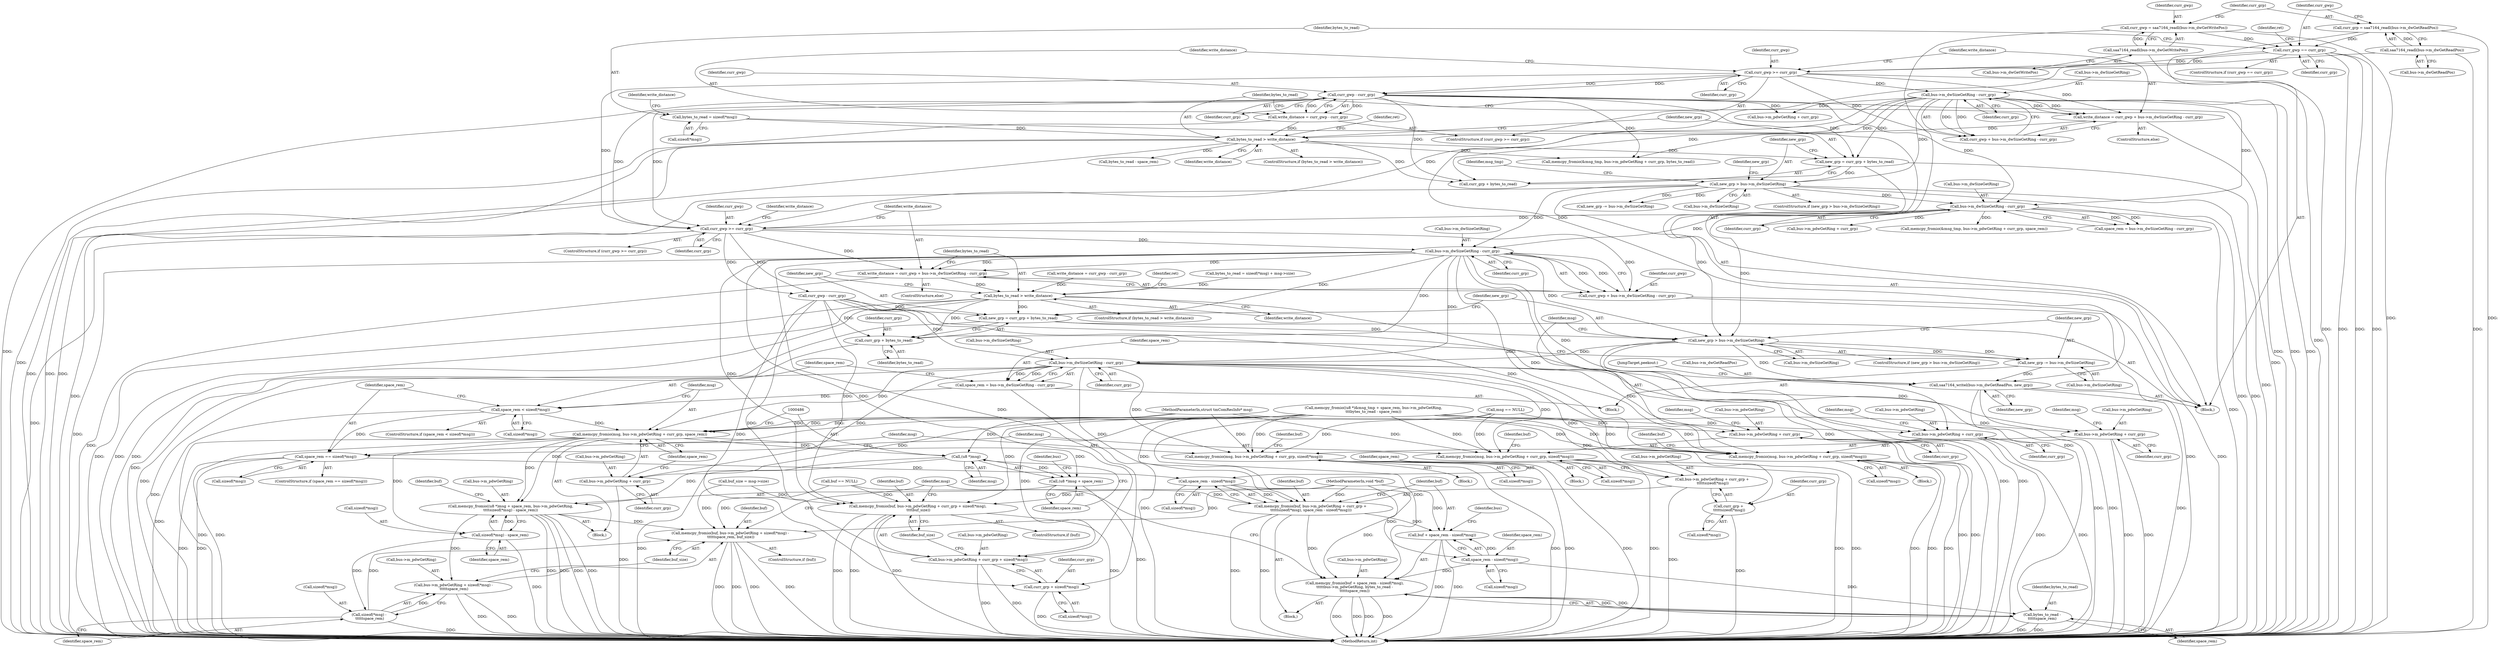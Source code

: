 digraph "1_media-tree_354dd3924a2e43806774953de536257548b5002c@pointer" {
"1000430" [label="(Call,bus->m_dwSizeGetRing - curr_grp)"];
"1000253" [label="(Call,new_grp > bus->m_dwSizeGetRing)"];
"1000247" [label="(Call,new_grp = curr_grp + bytes_to_read)"];
"1000225" [label="(Call,curr_gwp - curr_grp)"];
"1000220" [label="(Call,curr_gwp >= curr_grp)"];
"1000203" [label="(Call,curr_gwp == curr_grp)"];
"1000190" [label="(Call,curr_gwp = saa7164_readl(bus->m_dwGetWritePos))"];
"1000192" [label="(Call,saa7164_readl(bus->m_dwGetWritePos))"];
"1000196" [label="(Call,curr_grp = saa7164_readl(bus->m_dwGetReadPos))"];
"1000198" [label="(Call,saa7164_readl(bus->m_dwGetReadPos))"];
"1000233" [label="(Call,bus->m_dwSizeGetRing - curr_grp)"];
"1000239" [label="(Call,bytes_to_read > write_distance)"];
"1000211" [label="(Call,bytes_to_read = sizeof(*msg))"];
"1000229" [label="(Call,write_distance = curr_gwp + bus->m_dwSizeGetRing - curr_grp)"];
"1000223" [label="(Call,write_distance = curr_gwp - curr_grp)"];
"1000266" [label="(Call,bus->m_dwSizeGetRing - curr_grp)"];
"1000417" [label="(Call,curr_gwp >= curr_grp)"];
"1000426" [label="(Call,write_distance = curr_gwp + bus->m_dwSizeGetRing - curr_grp)"];
"1000436" [label="(Call,bytes_to_read > write_distance)"];
"1000444" [label="(Call,new_grp = curr_grp + bytes_to_read)"];
"1000450" [label="(Call,new_grp > bus->m_dwSizeGetRing)"];
"1000456" [label="(Call,new_grp -= bus->m_dwSizeGetRing)"];
"1000638" [label="(Call,saa7164_writel(bus->m_dwGetReadPos, new_grp))"];
"1000463" [label="(Call,bus->m_dwSizeGetRing - curr_grp)"];
"1000461" [label="(Call,space_rem = bus->m_dwSizeGetRing - curr_grp)"];
"1000469" [label="(Call,space_rem < sizeof(*msg))"];
"1000475" [label="(Call,memcpy_fromio(msg, bus->m_pdwGetRing + curr_grp, space_rem))"];
"1000483" [label="(Call,memcpy_fromio((u8 *)msg + space_rem, bus->m_pdwGetRing,\n\t\t\t\tsizeof(*msg) - space_rem))"];
"1000499" [label="(Call,memcpy_fromio(buf, bus->m_pdwGetRing + sizeof(*msg) -\n \t\t\t\t\tspace_rem, buf_size))"];
"1000501" [label="(Call,bus->m_pdwGetRing + sizeof(*msg) -\n \t\t\t\t\tspace_rem)"];
"1000485" [label="(Call,(u8 *)msg)"];
"1000484" [label="(Call,(u8 *)msg + space_rem)"];
"1000492" [label="(Call,sizeof(*msg) - space_rem)"];
"1000505" [label="(Call,sizeof(*msg) -\n \t\t\t\t\tspace_rem)"];
"1000513" [label="(Call,space_rem == sizeof(*msg))"];
"1000563" [label="(Call,space_rem - sizeof(*msg))"];
"1000552" [label="(Call,memcpy_fromio(buf, bus->m_pdwGetRing + curr_grp +\n \t\t\t\t\tsizeof(*msg), space_rem - sizeof(*msg)))"];
"1000568" [label="(Call,memcpy_fromio(buf + space_rem - sizeof(*msg),\n\t\t\t\t\tbus->m_pdwGetRing, bytes_to_read -\n\t\t\t\t\tspace_rem))"];
"1000569" [label="(Call,buf + space_rem - sizeof(*msg))"];
"1000571" [label="(Call,space_rem - sizeof(*msg))"];
"1000579" [label="(Call,bytes_to_read -\n\t\t\t\t\tspace_rem)"];
"1000477" [label="(Call,bus->m_pdwGetRing + curr_grp)"];
"1000519" [label="(Call,memcpy_fromio(msg, bus->m_pdwGetRing + curr_grp, sizeof(*msg)))"];
"1000521" [label="(Call,bus->m_pdwGetRing + curr_grp)"];
"1000539" [label="(Call,memcpy_fromio(msg, bus->m_pdwGetRing + curr_grp, sizeof(*msg)))"];
"1000541" [label="(Call,bus->m_pdwGetRing + curr_grp)"];
"1000554" [label="(Call,bus->m_pdwGetRing + curr_grp +\n \t\t\t\t\tsizeof(*msg))"];
"1000558" [label="(Call,curr_grp +\n \t\t\t\t\tsizeof(*msg))"];
"1000446" [label="(Call,curr_grp + bytes_to_read)"];
"1000428" [label="(Call,curr_gwp + bus->m_dwSizeGetRing - curr_grp)"];
"1000584" [label="(Call,memcpy_fromio(msg, bus->m_pdwGetRing + curr_grp, sizeof(*msg)))"];
"1000586" [label="(Call,bus->m_pdwGetRing + curr_grp)"];
"1000596" [label="(Call,memcpy_fromio(buf, bus->m_pdwGetRing + curr_grp + sizeof(*msg),\n \t\t\t\tbuf_size))"];
"1000598" [label="(Call,bus->m_pdwGetRing + curr_grp + sizeof(*msg))"];
"1000602" [label="(Call,curr_grp + sizeof(*msg))"];
"1000441" [label="(Identifier,ret)"];
"1000584" [label="(Call,memcpy_fromio(msg, bus->m_pdwGetRing + curr_grp, sizeof(*msg)))"];
"1000219" [label="(ControlStructure,if (curr_gwp >= curr_grp))"];
"1000457" [label="(Identifier,new_grp)"];
"1000253" [label="(Call,new_grp > bus->m_dwSizeGetRing)"];
"1000487" [label="(Identifier,msg)"];
"1000530" [label="(Identifier,buf)"];
"1000481" [label="(Identifier,curr_grp)"];
"1000586" [label="(Call,bus->m_pdwGetRing + curr_grp)"];
"1000264" [label="(Call,space_rem = bus->m_dwSizeGetRing - curr_grp)"];
"1000211" [label="(Call,bytes_to_read = sizeof(*msg))"];
"1000484" [label="(Call,(u8 *)msg + space_rem)"];
"1000520" [label="(Identifier,msg)"];
"1000581" [label="(Identifier,space_rem)"];
"1000585" [label="(Identifier,msg)"];
"1000202" [label="(ControlStructure,if (curr_gwp == curr_grp))"];
"1000597" [label="(Identifier,buf)"];
"1000436" [label="(Call,bytes_to_read > write_distance)"];
"1000538" [label="(Block,)"];
"1000208" [label="(Identifier,ret)"];
"1000298" [label="(Call,bus->m_pdwGetRing + curr_grp)"];
"1000422" [label="(Call,curr_gwp - curr_grp)"];
"1000418" [label="(Identifier,curr_gwp)"];
"1000224" [label="(Identifier,write_distance)"];
"1000431" [label="(Call,bus->m_dwSizeGetRing)"];
"1000435" [label="(ControlStructure,if (bytes_to_read > write_distance))"];
"1000427" [label="(Identifier,write_distance)"];
"1000514" [label="(Identifier,space_rem)"];
"1000448" [label="(Identifier,bytes_to_read)"];
"1000522" [label="(Call,bus->m_pdwGetRing)"];
"1000404" [label="(Call,bytes_to_read = sizeof(*msg) + msg->size)"];
"1000270" [label="(Identifier,curr_grp)"];
"1000469" [label="(Call,space_rem < sizeof(*msg))"];
"1000124" [label="(MethodParameterIn,struct tmComResInfo* msg)"];
"1000497" [label="(ControlStructure,if (buf))"];
"1000607" [label="(Identifier,buf_size)"];
"1000485" [label="(Call,(u8 *)msg)"];
"1000458" [label="(Call,bus->m_dwSizeGetRing)"];
"1000444" [label="(Call,new_grp = curr_grp + bytes_to_read)"];
"1000551" [label="(Block,)"];
"1000231" [label="(Call,curr_gwp + bus->m_dwSizeGetRing - curr_grp)"];
"1000225" [label="(Call,curr_gwp - curr_grp)"];
"1000493" [label="(Call,sizeof(*msg))"];
"1000483" [label="(Call,memcpy_fromio((u8 *)msg + space_rem, bus->m_pdwGetRing,\n\t\t\t\tsizeof(*msg) - space_rem))"];
"1000501" [label="(Call,bus->m_pdwGetRing + sizeof(*msg) -\n \t\t\t\t\tspace_rem)"];
"1000489" [label="(Call,bus->m_pdwGetRing)"];
"1000179" [label="(Call,buf == NULL)"];
"1000657" [label="(MethodReturn,int)"];
"1000643" [label="(JumpTarget,peekout:)"];
"1000590" [label="(Identifier,curr_grp)"];
"1000290" [label="(Call,bytes_to_read - space_rem)"];
"1000604" [label="(Call,sizeof(*msg))"];
"1000193" [label="(Call,bus->m_dwGetWritePos)"];
"1000500" [label="(Identifier,buf)"];
"1000297" [label="(Identifier,msg_tmp)"];
"1000559" [label="(Identifier,curr_grp)"];
"1000545" [label="(Identifier,curr_grp)"];
"1000477" [label="(Call,bus->m_pdwGetRing + curr_grp)"];
"1000212" [label="(Identifier,bytes_to_read)"];
"1000554" [label="(Call,bus->m_pdwGetRing + curr_grp +\n \t\t\t\t\tsizeof(*msg))"];
"1000451" [label="(Identifier,new_grp)"];
"1000467" [label="(Identifier,curr_grp)"];
"1000518" [label="(Block,)"];
"1000125" [label="(MethodParameterIn,void *buf)"];
"1000515" [label="(Call,sizeof(*msg))"];
"1000568" [label="(Call,memcpy_fromio(buf + space_rem - sizeof(*msg),\n\t\t\t\t\tbus->m_pdwGetRing, bytes_to_read -\n\t\t\t\t\tspace_rem))"];
"1000450" [label="(Call,new_grp > bus->m_dwSizeGetRing)"];
"1000226" [label="(Identifier,curr_gwp)"];
"1000280" [label="(Call,memcpy_fromio((u8 *)&msg_tmp + space_rem, bus->m_pdwGetRing,\n\t\t\tbytes_to_read - space_rem))"];
"1000471" [label="(Call,sizeof(*msg))"];
"1000499" [label="(Call,memcpy_fromio(buf, bus->m_pdwGetRing + sizeof(*msg) -\n \t\t\t\t\tspace_rem, buf_size))"];
"1000571" [label="(Call,space_rem - sizeof(*msg))"];
"1000528" [label="(Identifier,msg)"];
"1000248" [label="(Identifier,new_grp)"];
"1000428" [label="(Call,curr_gwp + bus->m_dwSizeGetRing - curr_grp)"];
"1000416" [label="(ControlStructure,if (curr_gwp >= curr_grp))"];
"1000259" [label="(Call,new_grp -= bus->m_dwSizeGetRing)"];
"1000205" [label="(Identifier,curr_grp)"];
"1000513" [label="(Call,space_rem == sizeof(*msg))"];
"1000197" [label="(Identifier,curr_grp)"];
"1000476" [label="(Identifier,msg)"];
"1000445" [label="(Identifier,new_grp)"];
"1000577" [label="(Identifier,bus)"];
"1000642" [label="(Identifier,new_grp)"];
"1000464" [label="(Call,bus->m_dwSizeGetRing)"];
"1000572" [label="(Identifier,space_rem)"];
"1000255" [label="(Call,bus->m_dwSizeGetRing)"];
"1000217" [label="(Identifier,write_distance)"];
"1000267" [label="(Call,bus->m_dwSizeGetRing)"];
"1000274" [label="(Call,bus->m_pdwGetRing + curr_grp)"];
"1000271" [label="(Call,memcpy_fromio(&msg_tmp, bus->m_pdwGetRing + curr_grp, space_rem))"];
"1000512" [label="(ControlStructure,if (space_rem == sizeof(*msg)))"];
"1000426" [label="(Call,write_distance = curr_gwp + bus->m_dwSizeGetRing - curr_grp)"];
"1000552" [label="(Call,memcpy_fromio(buf, bus->m_pdwGetRing + curr_grp +\n \t\t\t\t\tsizeof(*msg), space_rem - sizeof(*msg)))"];
"1000594" [label="(ControlStructure,if (buf))"];
"1000254" [label="(Identifier,new_grp)"];
"1000463" [label="(Call,bus->m_dwSizeGetRing - curr_grp)"];
"1000526" [label="(Call,sizeof(*msg))"];
"1000468" [label="(ControlStructure,if (space_rem < sizeof(*msg)))"];
"1000519" [label="(Call,memcpy_fromio(msg, bus->m_pdwGetRing + curr_grp, sizeof(*msg)))"];
"1000295" [label="(Call,memcpy_fromio(&msg_tmp, bus->m_pdwGetRing + curr_grp, bytes_to_read))"];
"1000598" [label="(Call,bus->m_pdwGetRing + curr_grp + sizeof(*msg))"];
"1000599" [label="(Call,bus->m_pdwGetRing)"];
"1000580" [label="(Identifier,bytes_to_read)"];
"1000591" [label="(Call,sizeof(*msg))"];
"1000244" [label="(Identifier,ret)"];
"1000419" [label="(Identifier,curr_grp)"];
"1000266" [label="(Call,bus->m_dwSizeGetRing - curr_grp)"];
"1000558" [label="(Call,curr_grp +\n \t\t\t\t\tsizeof(*msg))"];
"1000639" [label="(Call,bus->m_dwGetReadPos)"];
"1000550" [label="(Identifier,buf)"];
"1000420" [label="(Call,write_distance = curr_gwp - curr_grp)"];
"1000434" [label="(Identifier,curr_grp)"];
"1000540" [label="(Identifier,msg)"];
"1000576" [label="(Call,bus->m_pdwGetRing)"];
"1000247" [label="(Call,new_grp = curr_grp + bytes_to_read)"];
"1000240" [label="(Identifier,bytes_to_read)"];
"1000237" [label="(Identifier,curr_grp)"];
"1000446" [label="(Call,curr_grp + bytes_to_read)"];
"1000260" [label="(Identifier,new_grp)"];
"1000525" [label="(Identifier,curr_grp)"];
"1000595" [label="(Identifier,buf)"];
"1000638" [label="(Call,saa7164_writel(bus->m_dwGetReadPos, new_grp))"];
"1000252" [label="(ControlStructure,if (new_grp > bus->m_dwSizeGetRing))"];
"1000539" [label="(Call,memcpy_fromio(msg, bus->m_pdwGetRing + curr_grp, sizeof(*msg)))"];
"1000470" [label="(Identifier,space_rem)"];
"1000456" [label="(Call,new_grp -= bus->m_dwSizeGetRing)"];
"1000150" [label="(Call,msg == NULL)"];
"1000222" [label="(Identifier,curr_grp)"];
"1000475" [label="(Call,memcpy_fromio(msg, bus->m_pdwGetRing + curr_grp, space_rem))"];
"1000569" [label="(Call,buf + space_rem - sizeof(*msg))"];
"1000474" [label="(Block,)"];
"1000560" [label="(Call,sizeof(*msg))"];
"1000430" [label="(Call,bus->m_dwSizeGetRing - curr_grp)"];
"1000417" [label="(Call,curr_gwp >= curr_grp)"];
"1000227" [label="(Identifier,curr_grp)"];
"1000191" [label="(Identifier,curr_gwp)"];
"1000506" [label="(Call,sizeof(*msg))"];
"1000190" [label="(Call,curr_gwp = saa7164_readl(bus->m_dwGetWritePos))"];
"1000425" [label="(ControlStructure,else)"];
"1000492" [label="(Call,sizeof(*msg) - space_rem)"];
"1000127" [label="(Block,)"];
"1000204" [label="(Identifier,curr_gwp)"];
"1000610" [label="(Identifier,msg)"];
"1000452" [label="(Call,bus->m_dwSizeGetRing)"];
"1000239" [label="(Call,bytes_to_read > write_distance)"];
"1000221" [label="(Identifier,curr_gwp)"];
"1000553" [label="(Identifier,buf)"];
"1000505" [label="(Call,sizeof(*msg) -\n \t\t\t\t\tspace_rem)"];
"1000502" [label="(Call,bus->m_pdwGetRing)"];
"1000596" [label="(Call,memcpy_fromio(buf, bus->m_pdwGetRing + curr_grp + sizeof(*msg),\n \t\t\t\tbuf_size))"];
"1000573" [label="(Call,sizeof(*msg))"];
"1000603" [label="(Identifier,curr_grp)"];
"1000199" [label="(Call,bus->m_dwGetReadPos)"];
"1000213" [label="(Call,sizeof(*msg))"];
"1000498" [label="(Identifier,buf)"];
"1000438" [label="(Identifier,write_distance)"];
"1000478" [label="(Call,bus->m_pdwGetRing)"];
"1000482" [label="(Identifier,space_rem)"];
"1000510" [label="(Identifier,buf_size)"];
"1000447" [label="(Identifier,curr_grp)"];
"1000455" [label="(Block,)"];
"1000509" [label="(Identifier,space_rem)"];
"1000563" [label="(Call,space_rem - sizeof(*msg))"];
"1000546" [label="(Call,sizeof(*msg))"];
"1000462" [label="(Identifier,space_rem)"];
"1000203" [label="(Call,curr_gwp == curr_grp)"];
"1000437" [label="(Identifier,bytes_to_read)"];
"1000488" [label="(Identifier,space_rem)"];
"1000230" [label="(Identifier,write_distance)"];
"1000461" [label="(Call,space_rem = bus->m_dwSizeGetRing - curr_grp)"];
"1000399" [label="(Call,buf_size = msg->size)"];
"1000548" [label="(Identifier,msg)"];
"1000541" [label="(Call,bus->m_pdwGetRing + curr_grp)"];
"1000583" [label="(Block,)"];
"1000565" [label="(Call,sizeof(*msg))"];
"1000602" [label="(Call,curr_grp + sizeof(*msg))"];
"1000593" [label="(Identifier,msg)"];
"1000241" [label="(Identifier,write_distance)"];
"1000220" [label="(Call,curr_gwp >= curr_grp)"];
"1000564" [label="(Identifier,space_rem)"];
"1000521" [label="(Call,bus->m_pdwGetRing + curr_grp)"];
"1000496" [label="(Identifier,space_rem)"];
"1000542" [label="(Call,bus->m_pdwGetRing)"];
"1000570" [label="(Identifier,buf)"];
"1000587" [label="(Call,bus->m_pdwGetRing)"];
"1000198" [label="(Call,saa7164_readl(bus->m_dwGetReadPos))"];
"1000233" [label="(Call,bus->m_dwSizeGetRing - curr_grp)"];
"1000579" [label="(Call,bytes_to_read -\n\t\t\t\t\tspace_rem)"];
"1000555" [label="(Call,bus->m_pdwGetRing)"];
"1000429" [label="(Identifier,curr_gwp)"];
"1000490" [label="(Identifier,bus)"];
"1000228" [label="(ControlStructure,else)"];
"1000192" [label="(Call,saa7164_readl(bus->m_dwGetWritePos))"];
"1000421" [label="(Identifier,write_distance)"];
"1000196" [label="(Call,curr_grp = saa7164_readl(bus->m_dwGetReadPos))"];
"1000223" [label="(Call,write_distance = curr_gwp - curr_grp)"];
"1000238" [label="(ControlStructure,if (bytes_to_read > write_distance))"];
"1000449" [label="(ControlStructure,if (new_grp > bus->m_dwSizeGetRing))"];
"1000234" [label="(Call,bus->m_dwSizeGetRing)"];
"1000249" [label="(Call,curr_grp + bytes_to_read)"];
"1000229" [label="(Call,write_distance = curr_gwp + bus->m_dwSizeGetRing - curr_grp)"];
"1000430" -> "1000428"  [label="AST: "];
"1000430" -> "1000434"  [label="CFG: "];
"1000431" -> "1000430"  [label="AST: "];
"1000434" -> "1000430"  [label="AST: "];
"1000428" -> "1000430"  [label="CFG: "];
"1000430" -> "1000657"  [label="DDG: "];
"1000430" -> "1000657"  [label="DDG: "];
"1000430" -> "1000426"  [label="DDG: "];
"1000430" -> "1000426"  [label="DDG: "];
"1000430" -> "1000428"  [label="DDG: "];
"1000430" -> "1000428"  [label="DDG: "];
"1000253" -> "1000430"  [label="DDG: "];
"1000266" -> "1000430"  [label="DDG: "];
"1000417" -> "1000430"  [label="DDG: "];
"1000430" -> "1000444"  [label="DDG: "];
"1000430" -> "1000446"  [label="DDG: "];
"1000430" -> "1000450"  [label="DDG: "];
"1000430" -> "1000463"  [label="DDG: "];
"1000430" -> "1000584"  [label="DDG: "];
"1000430" -> "1000586"  [label="DDG: "];
"1000430" -> "1000596"  [label="DDG: "];
"1000430" -> "1000598"  [label="DDG: "];
"1000430" -> "1000602"  [label="DDG: "];
"1000253" -> "1000252"  [label="AST: "];
"1000253" -> "1000255"  [label="CFG: "];
"1000254" -> "1000253"  [label="AST: "];
"1000255" -> "1000253"  [label="AST: "];
"1000260" -> "1000253"  [label="CFG: "];
"1000297" -> "1000253"  [label="CFG: "];
"1000253" -> "1000657"  [label="DDG: "];
"1000253" -> "1000657"  [label="DDG: "];
"1000253" -> "1000657"  [label="DDG: "];
"1000247" -> "1000253"  [label="DDG: "];
"1000233" -> "1000253"  [label="DDG: "];
"1000253" -> "1000259"  [label="DDG: "];
"1000253" -> "1000259"  [label="DDG: "];
"1000253" -> "1000266"  [label="DDG: "];
"1000253" -> "1000450"  [label="DDG: "];
"1000247" -> "1000127"  [label="AST: "];
"1000247" -> "1000249"  [label="CFG: "];
"1000248" -> "1000247"  [label="AST: "];
"1000249" -> "1000247"  [label="AST: "];
"1000254" -> "1000247"  [label="CFG: "];
"1000247" -> "1000657"  [label="DDG: "];
"1000225" -> "1000247"  [label="DDG: "];
"1000233" -> "1000247"  [label="DDG: "];
"1000239" -> "1000247"  [label="DDG: "];
"1000225" -> "1000223"  [label="AST: "];
"1000225" -> "1000227"  [label="CFG: "];
"1000226" -> "1000225"  [label="AST: "];
"1000227" -> "1000225"  [label="AST: "];
"1000223" -> "1000225"  [label="CFG: "];
"1000225" -> "1000657"  [label="DDG: "];
"1000225" -> "1000657"  [label="DDG: "];
"1000225" -> "1000223"  [label="DDG: "];
"1000225" -> "1000223"  [label="DDG: "];
"1000220" -> "1000225"  [label="DDG: "];
"1000220" -> "1000225"  [label="DDG: "];
"1000225" -> "1000249"  [label="DDG: "];
"1000225" -> "1000266"  [label="DDG: "];
"1000225" -> "1000295"  [label="DDG: "];
"1000225" -> "1000298"  [label="DDG: "];
"1000225" -> "1000417"  [label="DDG: "];
"1000225" -> "1000417"  [label="DDG: "];
"1000220" -> "1000219"  [label="AST: "];
"1000220" -> "1000222"  [label="CFG: "];
"1000221" -> "1000220"  [label="AST: "];
"1000222" -> "1000220"  [label="AST: "];
"1000224" -> "1000220"  [label="CFG: "];
"1000230" -> "1000220"  [label="CFG: "];
"1000220" -> "1000657"  [label="DDG: "];
"1000203" -> "1000220"  [label="DDG: "];
"1000203" -> "1000220"  [label="DDG: "];
"1000220" -> "1000229"  [label="DDG: "];
"1000220" -> "1000231"  [label="DDG: "];
"1000220" -> "1000233"  [label="DDG: "];
"1000220" -> "1000417"  [label="DDG: "];
"1000203" -> "1000202"  [label="AST: "];
"1000203" -> "1000205"  [label="CFG: "];
"1000204" -> "1000203"  [label="AST: "];
"1000205" -> "1000203"  [label="AST: "];
"1000208" -> "1000203"  [label="CFG: "];
"1000212" -> "1000203"  [label="CFG: "];
"1000203" -> "1000657"  [label="DDG: "];
"1000203" -> "1000657"  [label="DDG: "];
"1000203" -> "1000657"  [label="DDG: "];
"1000190" -> "1000203"  [label="DDG: "];
"1000196" -> "1000203"  [label="DDG: "];
"1000190" -> "1000127"  [label="AST: "];
"1000190" -> "1000192"  [label="CFG: "];
"1000191" -> "1000190"  [label="AST: "];
"1000192" -> "1000190"  [label="AST: "];
"1000197" -> "1000190"  [label="CFG: "];
"1000190" -> "1000657"  [label="DDG: "];
"1000192" -> "1000190"  [label="DDG: "];
"1000192" -> "1000193"  [label="CFG: "];
"1000193" -> "1000192"  [label="AST: "];
"1000192" -> "1000657"  [label="DDG: "];
"1000196" -> "1000127"  [label="AST: "];
"1000196" -> "1000198"  [label="CFG: "];
"1000197" -> "1000196"  [label="AST: "];
"1000198" -> "1000196"  [label="AST: "];
"1000204" -> "1000196"  [label="CFG: "];
"1000196" -> "1000657"  [label="DDG: "];
"1000198" -> "1000196"  [label="DDG: "];
"1000198" -> "1000199"  [label="CFG: "];
"1000199" -> "1000198"  [label="AST: "];
"1000198" -> "1000657"  [label="DDG: "];
"1000198" -> "1000638"  [label="DDG: "];
"1000233" -> "1000231"  [label="AST: "];
"1000233" -> "1000237"  [label="CFG: "];
"1000234" -> "1000233"  [label="AST: "];
"1000237" -> "1000233"  [label="AST: "];
"1000231" -> "1000233"  [label="CFG: "];
"1000233" -> "1000657"  [label="DDG: "];
"1000233" -> "1000657"  [label="DDG: "];
"1000233" -> "1000229"  [label="DDG: "];
"1000233" -> "1000229"  [label="DDG: "];
"1000233" -> "1000231"  [label="DDG: "];
"1000233" -> "1000231"  [label="DDG: "];
"1000233" -> "1000249"  [label="DDG: "];
"1000233" -> "1000266"  [label="DDG: "];
"1000233" -> "1000295"  [label="DDG: "];
"1000233" -> "1000298"  [label="DDG: "];
"1000233" -> "1000417"  [label="DDG: "];
"1000239" -> "1000238"  [label="AST: "];
"1000239" -> "1000241"  [label="CFG: "];
"1000240" -> "1000239"  [label="AST: "];
"1000241" -> "1000239"  [label="AST: "];
"1000244" -> "1000239"  [label="CFG: "];
"1000248" -> "1000239"  [label="CFG: "];
"1000239" -> "1000657"  [label="DDG: "];
"1000239" -> "1000657"  [label="DDG: "];
"1000239" -> "1000657"  [label="DDG: "];
"1000211" -> "1000239"  [label="DDG: "];
"1000229" -> "1000239"  [label="DDG: "];
"1000223" -> "1000239"  [label="DDG: "];
"1000239" -> "1000249"  [label="DDG: "];
"1000239" -> "1000290"  [label="DDG: "];
"1000239" -> "1000295"  [label="DDG: "];
"1000211" -> "1000127"  [label="AST: "];
"1000211" -> "1000213"  [label="CFG: "];
"1000212" -> "1000211"  [label="AST: "];
"1000213" -> "1000211"  [label="AST: "];
"1000217" -> "1000211"  [label="CFG: "];
"1000229" -> "1000228"  [label="AST: "];
"1000229" -> "1000231"  [label="CFG: "];
"1000230" -> "1000229"  [label="AST: "];
"1000231" -> "1000229"  [label="AST: "];
"1000240" -> "1000229"  [label="CFG: "];
"1000229" -> "1000657"  [label="DDG: "];
"1000223" -> "1000219"  [label="AST: "];
"1000224" -> "1000223"  [label="AST: "];
"1000240" -> "1000223"  [label="CFG: "];
"1000223" -> "1000657"  [label="DDG: "];
"1000266" -> "1000264"  [label="AST: "];
"1000266" -> "1000270"  [label="CFG: "];
"1000267" -> "1000266"  [label="AST: "];
"1000270" -> "1000266"  [label="AST: "];
"1000264" -> "1000266"  [label="CFG: "];
"1000266" -> "1000657"  [label="DDG: "];
"1000266" -> "1000264"  [label="DDG: "];
"1000266" -> "1000264"  [label="DDG: "];
"1000266" -> "1000271"  [label="DDG: "];
"1000266" -> "1000274"  [label="DDG: "];
"1000266" -> "1000417"  [label="DDG: "];
"1000266" -> "1000450"  [label="DDG: "];
"1000417" -> "1000416"  [label="AST: "];
"1000417" -> "1000419"  [label="CFG: "];
"1000418" -> "1000417"  [label="AST: "];
"1000419" -> "1000417"  [label="AST: "];
"1000421" -> "1000417"  [label="CFG: "];
"1000427" -> "1000417"  [label="CFG: "];
"1000417" -> "1000657"  [label="DDG: "];
"1000417" -> "1000422"  [label="DDG: "];
"1000417" -> "1000422"  [label="DDG: "];
"1000417" -> "1000426"  [label="DDG: "];
"1000417" -> "1000428"  [label="DDG: "];
"1000426" -> "1000425"  [label="AST: "];
"1000426" -> "1000428"  [label="CFG: "];
"1000427" -> "1000426"  [label="AST: "];
"1000428" -> "1000426"  [label="AST: "];
"1000437" -> "1000426"  [label="CFG: "];
"1000426" -> "1000657"  [label="DDG: "];
"1000426" -> "1000436"  [label="DDG: "];
"1000436" -> "1000435"  [label="AST: "];
"1000436" -> "1000438"  [label="CFG: "];
"1000437" -> "1000436"  [label="AST: "];
"1000438" -> "1000436"  [label="AST: "];
"1000441" -> "1000436"  [label="CFG: "];
"1000445" -> "1000436"  [label="CFG: "];
"1000436" -> "1000657"  [label="DDG: "];
"1000436" -> "1000657"  [label="DDG: "];
"1000436" -> "1000657"  [label="DDG: "];
"1000404" -> "1000436"  [label="DDG: "];
"1000420" -> "1000436"  [label="DDG: "];
"1000436" -> "1000444"  [label="DDG: "];
"1000436" -> "1000446"  [label="DDG: "];
"1000436" -> "1000579"  [label="DDG: "];
"1000444" -> "1000127"  [label="AST: "];
"1000444" -> "1000446"  [label="CFG: "];
"1000445" -> "1000444"  [label="AST: "];
"1000446" -> "1000444"  [label="AST: "];
"1000451" -> "1000444"  [label="CFG: "];
"1000444" -> "1000657"  [label="DDG: "];
"1000422" -> "1000444"  [label="DDG: "];
"1000444" -> "1000450"  [label="DDG: "];
"1000450" -> "1000449"  [label="AST: "];
"1000450" -> "1000452"  [label="CFG: "];
"1000451" -> "1000450"  [label="AST: "];
"1000452" -> "1000450"  [label="AST: "];
"1000457" -> "1000450"  [label="CFG: "];
"1000585" -> "1000450"  [label="CFG: "];
"1000450" -> "1000657"  [label="DDG: "];
"1000450" -> "1000657"  [label="DDG: "];
"1000450" -> "1000456"  [label="DDG: "];
"1000450" -> "1000456"  [label="DDG: "];
"1000450" -> "1000463"  [label="DDG: "];
"1000450" -> "1000638"  [label="DDG: "];
"1000456" -> "1000455"  [label="AST: "];
"1000456" -> "1000458"  [label="CFG: "];
"1000457" -> "1000456"  [label="AST: "];
"1000458" -> "1000456"  [label="AST: "];
"1000462" -> "1000456"  [label="CFG: "];
"1000456" -> "1000638"  [label="DDG: "];
"1000638" -> "1000127"  [label="AST: "];
"1000638" -> "1000642"  [label="CFG: "];
"1000639" -> "1000638"  [label="AST: "];
"1000642" -> "1000638"  [label="AST: "];
"1000643" -> "1000638"  [label="CFG: "];
"1000638" -> "1000657"  [label="DDG: "];
"1000638" -> "1000657"  [label="DDG: "];
"1000638" -> "1000657"  [label="DDG: "];
"1000463" -> "1000461"  [label="AST: "];
"1000463" -> "1000467"  [label="CFG: "];
"1000464" -> "1000463"  [label="AST: "];
"1000467" -> "1000463"  [label="AST: "];
"1000461" -> "1000463"  [label="CFG: "];
"1000463" -> "1000657"  [label="DDG: "];
"1000463" -> "1000461"  [label="DDG: "];
"1000463" -> "1000461"  [label="DDG: "];
"1000422" -> "1000463"  [label="DDG: "];
"1000463" -> "1000475"  [label="DDG: "];
"1000463" -> "1000477"  [label="DDG: "];
"1000463" -> "1000519"  [label="DDG: "];
"1000463" -> "1000521"  [label="DDG: "];
"1000463" -> "1000539"  [label="DDG: "];
"1000463" -> "1000541"  [label="DDG: "];
"1000463" -> "1000552"  [label="DDG: "];
"1000463" -> "1000554"  [label="DDG: "];
"1000463" -> "1000558"  [label="DDG: "];
"1000461" -> "1000455"  [label="AST: "];
"1000462" -> "1000461"  [label="AST: "];
"1000470" -> "1000461"  [label="CFG: "];
"1000461" -> "1000657"  [label="DDG: "];
"1000461" -> "1000469"  [label="DDG: "];
"1000469" -> "1000468"  [label="AST: "];
"1000469" -> "1000471"  [label="CFG: "];
"1000470" -> "1000469"  [label="AST: "];
"1000471" -> "1000469"  [label="AST: "];
"1000476" -> "1000469"  [label="CFG: "];
"1000514" -> "1000469"  [label="CFG: "];
"1000469" -> "1000657"  [label="DDG: "];
"1000469" -> "1000475"  [label="DDG: "];
"1000469" -> "1000513"  [label="DDG: "];
"1000475" -> "1000474"  [label="AST: "];
"1000475" -> "1000482"  [label="CFG: "];
"1000476" -> "1000475"  [label="AST: "];
"1000477" -> "1000475"  [label="AST: "];
"1000482" -> "1000475"  [label="AST: "];
"1000486" -> "1000475"  [label="CFG: "];
"1000475" -> "1000657"  [label="DDG: "];
"1000475" -> "1000657"  [label="DDG: "];
"1000150" -> "1000475"  [label="DDG: "];
"1000124" -> "1000475"  [label="DDG: "];
"1000280" -> "1000475"  [label="DDG: "];
"1000475" -> "1000483"  [label="DDG: "];
"1000475" -> "1000485"  [label="DDG: "];
"1000475" -> "1000484"  [label="DDG: "];
"1000475" -> "1000492"  [label="DDG: "];
"1000483" -> "1000474"  [label="AST: "];
"1000483" -> "1000492"  [label="CFG: "];
"1000484" -> "1000483"  [label="AST: "];
"1000489" -> "1000483"  [label="AST: "];
"1000492" -> "1000483"  [label="AST: "];
"1000498" -> "1000483"  [label="CFG: "];
"1000483" -> "1000657"  [label="DDG: "];
"1000483" -> "1000657"  [label="DDG: "];
"1000483" -> "1000657"  [label="DDG: "];
"1000483" -> "1000657"  [label="DDG: "];
"1000485" -> "1000483"  [label="DDG: "];
"1000280" -> "1000483"  [label="DDG: "];
"1000492" -> "1000483"  [label="DDG: "];
"1000483" -> "1000499"  [label="DDG: "];
"1000483" -> "1000501"  [label="DDG: "];
"1000499" -> "1000497"  [label="AST: "];
"1000499" -> "1000510"  [label="CFG: "];
"1000500" -> "1000499"  [label="AST: "];
"1000501" -> "1000499"  [label="AST: "];
"1000510" -> "1000499"  [label="AST: "];
"1000610" -> "1000499"  [label="CFG: "];
"1000499" -> "1000657"  [label="DDG: "];
"1000499" -> "1000657"  [label="DDG: "];
"1000499" -> "1000657"  [label="DDG: "];
"1000499" -> "1000657"  [label="DDG: "];
"1000179" -> "1000499"  [label="DDG: "];
"1000125" -> "1000499"  [label="DDG: "];
"1000505" -> "1000499"  [label="DDG: "];
"1000399" -> "1000499"  [label="DDG: "];
"1000501" -> "1000505"  [label="CFG: "];
"1000502" -> "1000501"  [label="AST: "];
"1000505" -> "1000501"  [label="AST: "];
"1000510" -> "1000501"  [label="CFG: "];
"1000501" -> "1000657"  [label="DDG: "];
"1000501" -> "1000657"  [label="DDG: "];
"1000505" -> "1000501"  [label="DDG: "];
"1000485" -> "1000484"  [label="AST: "];
"1000485" -> "1000487"  [label="CFG: "];
"1000486" -> "1000485"  [label="AST: "];
"1000487" -> "1000485"  [label="AST: "];
"1000488" -> "1000485"  [label="CFG: "];
"1000485" -> "1000657"  [label="DDG: "];
"1000485" -> "1000484"  [label="DDG: "];
"1000124" -> "1000485"  [label="DDG: "];
"1000484" -> "1000488"  [label="CFG: "];
"1000488" -> "1000484"  [label="AST: "];
"1000490" -> "1000484"  [label="CFG: "];
"1000484" -> "1000657"  [label="DDG: "];
"1000492" -> "1000496"  [label="CFG: "];
"1000493" -> "1000492"  [label="AST: "];
"1000496" -> "1000492"  [label="AST: "];
"1000492" -> "1000657"  [label="DDG: "];
"1000492" -> "1000505"  [label="DDG: "];
"1000505" -> "1000509"  [label="CFG: "];
"1000506" -> "1000505"  [label="AST: "];
"1000509" -> "1000505"  [label="AST: "];
"1000505" -> "1000657"  [label="DDG: "];
"1000513" -> "1000512"  [label="AST: "];
"1000513" -> "1000515"  [label="CFG: "];
"1000514" -> "1000513"  [label="AST: "];
"1000515" -> "1000513"  [label="AST: "];
"1000520" -> "1000513"  [label="CFG: "];
"1000540" -> "1000513"  [label="CFG: "];
"1000513" -> "1000657"  [label="DDG: "];
"1000513" -> "1000657"  [label="DDG: "];
"1000513" -> "1000563"  [label="DDG: "];
"1000563" -> "1000552"  [label="AST: "];
"1000563" -> "1000565"  [label="CFG: "];
"1000564" -> "1000563"  [label="AST: "];
"1000565" -> "1000563"  [label="AST: "];
"1000552" -> "1000563"  [label="CFG: "];
"1000563" -> "1000552"  [label="DDG: "];
"1000563" -> "1000571"  [label="DDG: "];
"1000552" -> "1000551"  [label="AST: "];
"1000553" -> "1000552"  [label="AST: "];
"1000554" -> "1000552"  [label="AST: "];
"1000570" -> "1000552"  [label="CFG: "];
"1000552" -> "1000657"  [label="DDG: "];
"1000552" -> "1000657"  [label="DDG: "];
"1000179" -> "1000552"  [label="DDG: "];
"1000125" -> "1000552"  [label="DDG: "];
"1000280" -> "1000552"  [label="DDG: "];
"1000552" -> "1000568"  [label="DDG: "];
"1000552" -> "1000569"  [label="DDG: "];
"1000568" -> "1000551"  [label="AST: "];
"1000568" -> "1000579"  [label="CFG: "];
"1000569" -> "1000568"  [label="AST: "];
"1000576" -> "1000568"  [label="AST: "];
"1000579" -> "1000568"  [label="AST: "];
"1000610" -> "1000568"  [label="CFG: "];
"1000568" -> "1000657"  [label="DDG: "];
"1000568" -> "1000657"  [label="DDG: "];
"1000568" -> "1000657"  [label="DDG: "];
"1000568" -> "1000657"  [label="DDG: "];
"1000125" -> "1000568"  [label="DDG: "];
"1000571" -> "1000568"  [label="DDG: "];
"1000280" -> "1000568"  [label="DDG: "];
"1000579" -> "1000568"  [label="DDG: "];
"1000579" -> "1000568"  [label="DDG: "];
"1000569" -> "1000571"  [label="CFG: "];
"1000570" -> "1000569"  [label="AST: "];
"1000571" -> "1000569"  [label="AST: "];
"1000577" -> "1000569"  [label="CFG: "];
"1000569" -> "1000657"  [label="DDG: "];
"1000569" -> "1000657"  [label="DDG: "];
"1000125" -> "1000569"  [label="DDG: "];
"1000571" -> "1000569"  [label="DDG: "];
"1000571" -> "1000573"  [label="CFG: "];
"1000572" -> "1000571"  [label="AST: "];
"1000573" -> "1000571"  [label="AST: "];
"1000571" -> "1000579"  [label="DDG: "];
"1000579" -> "1000581"  [label="CFG: "];
"1000580" -> "1000579"  [label="AST: "];
"1000581" -> "1000579"  [label="AST: "];
"1000579" -> "1000657"  [label="DDG: "];
"1000579" -> "1000657"  [label="DDG: "];
"1000477" -> "1000481"  [label="CFG: "];
"1000478" -> "1000477"  [label="AST: "];
"1000481" -> "1000477"  [label="AST: "];
"1000482" -> "1000477"  [label="CFG: "];
"1000477" -> "1000657"  [label="DDG: "];
"1000280" -> "1000477"  [label="DDG: "];
"1000519" -> "1000518"  [label="AST: "];
"1000519" -> "1000526"  [label="CFG: "];
"1000520" -> "1000519"  [label="AST: "];
"1000521" -> "1000519"  [label="AST: "];
"1000526" -> "1000519"  [label="AST: "];
"1000530" -> "1000519"  [label="CFG: "];
"1000519" -> "1000657"  [label="DDG: "];
"1000519" -> "1000657"  [label="DDG: "];
"1000519" -> "1000657"  [label="DDG: "];
"1000150" -> "1000519"  [label="DDG: "];
"1000124" -> "1000519"  [label="DDG: "];
"1000280" -> "1000519"  [label="DDG: "];
"1000521" -> "1000525"  [label="CFG: "];
"1000522" -> "1000521"  [label="AST: "];
"1000525" -> "1000521"  [label="AST: "];
"1000528" -> "1000521"  [label="CFG: "];
"1000521" -> "1000657"  [label="DDG: "];
"1000521" -> "1000657"  [label="DDG: "];
"1000280" -> "1000521"  [label="DDG: "];
"1000539" -> "1000538"  [label="AST: "];
"1000539" -> "1000546"  [label="CFG: "];
"1000540" -> "1000539"  [label="AST: "];
"1000541" -> "1000539"  [label="AST: "];
"1000546" -> "1000539"  [label="AST: "];
"1000550" -> "1000539"  [label="CFG: "];
"1000539" -> "1000657"  [label="DDG: "];
"1000539" -> "1000657"  [label="DDG: "];
"1000539" -> "1000657"  [label="DDG: "];
"1000150" -> "1000539"  [label="DDG: "];
"1000124" -> "1000539"  [label="DDG: "];
"1000280" -> "1000539"  [label="DDG: "];
"1000541" -> "1000545"  [label="CFG: "];
"1000542" -> "1000541"  [label="AST: "];
"1000545" -> "1000541"  [label="AST: "];
"1000548" -> "1000541"  [label="CFG: "];
"1000541" -> "1000657"  [label="DDG: "];
"1000541" -> "1000657"  [label="DDG: "];
"1000280" -> "1000541"  [label="DDG: "];
"1000554" -> "1000558"  [label="CFG: "];
"1000555" -> "1000554"  [label="AST: "];
"1000558" -> "1000554"  [label="AST: "];
"1000564" -> "1000554"  [label="CFG: "];
"1000554" -> "1000657"  [label="DDG: "];
"1000280" -> "1000554"  [label="DDG: "];
"1000558" -> "1000560"  [label="CFG: "];
"1000559" -> "1000558"  [label="AST: "];
"1000560" -> "1000558"  [label="AST: "];
"1000558" -> "1000657"  [label="DDG: "];
"1000446" -> "1000448"  [label="CFG: "];
"1000447" -> "1000446"  [label="AST: "];
"1000448" -> "1000446"  [label="AST: "];
"1000446" -> "1000657"  [label="DDG: "];
"1000422" -> "1000446"  [label="DDG: "];
"1000429" -> "1000428"  [label="AST: "];
"1000428" -> "1000657"  [label="DDG: "];
"1000428" -> "1000657"  [label="DDG: "];
"1000584" -> "1000583"  [label="AST: "];
"1000584" -> "1000591"  [label="CFG: "];
"1000585" -> "1000584"  [label="AST: "];
"1000586" -> "1000584"  [label="AST: "];
"1000591" -> "1000584"  [label="AST: "];
"1000595" -> "1000584"  [label="CFG: "];
"1000584" -> "1000657"  [label="DDG: "];
"1000584" -> "1000657"  [label="DDG: "];
"1000584" -> "1000657"  [label="DDG: "];
"1000150" -> "1000584"  [label="DDG: "];
"1000124" -> "1000584"  [label="DDG: "];
"1000280" -> "1000584"  [label="DDG: "];
"1000422" -> "1000584"  [label="DDG: "];
"1000586" -> "1000590"  [label="CFG: "];
"1000587" -> "1000586"  [label="AST: "];
"1000590" -> "1000586"  [label="AST: "];
"1000593" -> "1000586"  [label="CFG: "];
"1000586" -> "1000657"  [label="DDG: "];
"1000586" -> "1000657"  [label="DDG: "];
"1000280" -> "1000586"  [label="DDG: "];
"1000422" -> "1000586"  [label="DDG: "];
"1000596" -> "1000594"  [label="AST: "];
"1000596" -> "1000607"  [label="CFG: "];
"1000597" -> "1000596"  [label="AST: "];
"1000598" -> "1000596"  [label="AST: "];
"1000607" -> "1000596"  [label="AST: "];
"1000610" -> "1000596"  [label="CFG: "];
"1000596" -> "1000657"  [label="DDG: "];
"1000596" -> "1000657"  [label="DDG: "];
"1000596" -> "1000657"  [label="DDG: "];
"1000596" -> "1000657"  [label="DDG: "];
"1000179" -> "1000596"  [label="DDG: "];
"1000125" -> "1000596"  [label="DDG: "];
"1000280" -> "1000596"  [label="DDG: "];
"1000422" -> "1000596"  [label="DDG: "];
"1000399" -> "1000596"  [label="DDG: "];
"1000598" -> "1000602"  [label="CFG: "];
"1000599" -> "1000598"  [label="AST: "];
"1000602" -> "1000598"  [label="AST: "];
"1000607" -> "1000598"  [label="CFG: "];
"1000598" -> "1000657"  [label="DDG: "];
"1000598" -> "1000657"  [label="DDG: "];
"1000280" -> "1000598"  [label="DDG: "];
"1000422" -> "1000598"  [label="DDG: "];
"1000602" -> "1000604"  [label="CFG: "];
"1000603" -> "1000602"  [label="AST: "];
"1000604" -> "1000602"  [label="AST: "];
"1000602" -> "1000657"  [label="DDG: "];
"1000422" -> "1000602"  [label="DDG: "];
}
